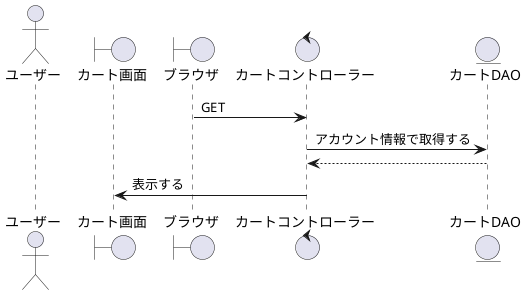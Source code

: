 @startuml カートを表示

actor    "ユーザー" as act
boundary "カート画面" as Cart_s
boundary "ブラウザ" as brz
control  "カートコントローラー" as Acquisition_c
entity   "カートDAO" as Cart

'-------------------------------------------------------------------------------------------

brz -> Acquisition_c : GET
Acquisition_c -> Cart : アカウント情報で取得する
Acquisition_c <-- Cart
Cart_s <- Acquisition_c : 表示する

@enduml
